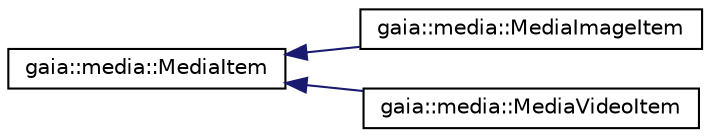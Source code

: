 digraph G
{
  edge [fontname="Helvetica",fontsize="10",labelfontname="Helvetica",labelfontsize="10"];
  node [fontname="Helvetica",fontsize="10",shape=record];
  rankdir=LR;
  Node1 [label="gaia::media::MediaItem",height=0.2,width=0.4,color="black", fillcolor="white", style="filled",URL="$d4/da7/classgaia_1_1media_1_1_media_item.html",tooltip="This abstract class describes the base class for any MediaItem."];
  Node1 -> Node2 [dir=back,color="midnightblue",fontsize="10",style="solid",fontname="Helvetica"];
  Node2 [label="gaia::media::MediaImageItem",height=0.2,width=0.4,color="black", fillcolor="white", style="filled",URL="$db/d19/classgaia_1_1media_1_1_media_image_item.html",tooltip="This class represents an image item on the storyboard."];
  Node1 -> Node3 [dir=back,color="midnightblue",fontsize="10",style="solid",fontname="Helvetica"];
  Node3 [label="gaia::media::MediaVideoItem",height=0.2,width=0.4,color="black", fillcolor="white", style="filled",URL="$d8/d33/classgaia_1_1media_1_1_media_video_item.html",tooltip="This class represents a video clip item on the storyboard {}."];
}
